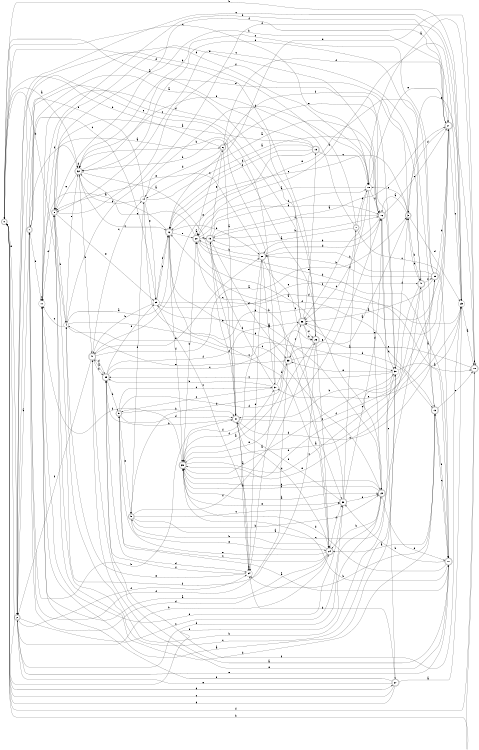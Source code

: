 digraph n34_10 {
__start0 [label="" shape="none"];

rankdir=LR;
size="8,5";

s0 [style="rounded,filled", color="black", fillcolor="white" shape="doublecircle", label="0"];
s1 [style="rounded,filled", color="black", fillcolor="white" shape="doublecircle", label="1"];
s2 [style="rounded,filled", color="black", fillcolor="white" shape="doublecircle", label="2"];
s3 [style="rounded,filled", color="black", fillcolor="white" shape="doublecircle", label="3"];
s4 [style="filled", color="black", fillcolor="white" shape="circle", label="4"];
s5 [style="rounded,filled", color="black", fillcolor="white" shape="doublecircle", label="5"];
s6 [style="rounded,filled", color="black", fillcolor="white" shape="doublecircle", label="6"];
s7 [style="rounded,filled", color="black", fillcolor="white" shape="doublecircle", label="7"];
s8 [style="rounded,filled", color="black", fillcolor="white" shape="doublecircle", label="8"];
s9 [style="rounded,filled", color="black", fillcolor="white" shape="doublecircle", label="9"];
s10 [style="rounded,filled", color="black", fillcolor="white" shape="doublecircle", label="10"];
s11 [style="filled", color="black", fillcolor="white" shape="circle", label="11"];
s12 [style="rounded,filled", color="black", fillcolor="white" shape="doublecircle", label="12"];
s13 [style="rounded,filled", color="black", fillcolor="white" shape="doublecircle", label="13"];
s14 [style="filled", color="black", fillcolor="white" shape="circle", label="14"];
s15 [style="rounded,filled", color="black", fillcolor="white" shape="doublecircle", label="15"];
s16 [style="rounded,filled", color="black", fillcolor="white" shape="doublecircle", label="16"];
s17 [style="rounded,filled", color="black", fillcolor="white" shape="doublecircle", label="17"];
s18 [style="filled", color="black", fillcolor="white" shape="circle", label="18"];
s19 [style="rounded,filled", color="black", fillcolor="white" shape="doublecircle", label="19"];
s20 [style="rounded,filled", color="black", fillcolor="white" shape="doublecircle", label="20"];
s21 [style="rounded,filled", color="black", fillcolor="white" shape="doublecircle", label="21"];
s22 [style="rounded,filled", color="black", fillcolor="white" shape="doublecircle", label="22"];
s23 [style="filled", color="black", fillcolor="white" shape="circle", label="23"];
s24 [style="rounded,filled", color="black", fillcolor="white" shape="doublecircle", label="24"];
s25 [style="rounded,filled", color="black", fillcolor="white" shape="doublecircle", label="25"];
s26 [style="rounded,filled", color="black", fillcolor="white" shape="doublecircle", label="26"];
s27 [style="rounded,filled", color="black", fillcolor="white" shape="doublecircle", label="27"];
s28 [style="rounded,filled", color="black", fillcolor="white" shape="doublecircle", label="28"];
s29 [style="filled", color="black", fillcolor="white" shape="circle", label="29"];
s30 [style="filled", color="black", fillcolor="white" shape="circle", label="30"];
s31 [style="rounded,filled", color="black", fillcolor="white" shape="doublecircle", label="31"];
s32 [style="rounded,filled", color="black", fillcolor="white" shape="doublecircle", label="32"];
s33 [style="rounded,filled", color="black", fillcolor="white" shape="doublecircle", label="33"];
s34 [style="filled", color="black", fillcolor="white" shape="circle", label="34"];
s35 [style="rounded,filled", color="black", fillcolor="white" shape="doublecircle", label="35"];
s36 [style="rounded,filled", color="black", fillcolor="white" shape="doublecircle", label="36"];
s37 [style="filled", color="black", fillcolor="white" shape="circle", label="37"];
s38 [style="rounded,filled", color="black", fillcolor="white" shape="doublecircle", label="38"];
s39 [style="rounded,filled", color="black", fillcolor="white" shape="doublecircle", label="39"];
s40 [style="rounded,filled", color="black", fillcolor="white" shape="doublecircle", label="40"];
s41 [style="rounded,filled", color="black", fillcolor="white" shape="doublecircle", label="41"];
s0 -> s32 [label="a"];
s0 -> s23 [label="b"];
s0 -> s18 [label="c"];
s0 -> s27 [label="d"];
s0 -> s2 [label="e"];
s0 -> s10 [label="f"];
s1 -> s15 [label="a"];
s1 -> s2 [label="b"];
s1 -> s17 [label="c"];
s1 -> s18 [label="d"];
s1 -> s33 [label="e"];
s1 -> s32 [label="f"];
s2 -> s7 [label="a"];
s2 -> s24 [label="b"];
s2 -> s38 [label="c"];
s2 -> s22 [label="d"];
s2 -> s17 [label="e"];
s2 -> s34 [label="f"];
s3 -> s16 [label="a"];
s3 -> s40 [label="b"];
s3 -> s12 [label="c"];
s3 -> s23 [label="d"];
s3 -> s18 [label="e"];
s3 -> s6 [label="f"];
s4 -> s12 [label="a"];
s4 -> s0 [label="b"];
s4 -> s11 [label="c"];
s4 -> s21 [label="d"];
s4 -> s32 [label="e"];
s4 -> s30 [label="f"];
s5 -> s40 [label="a"];
s5 -> s22 [label="b"];
s5 -> s38 [label="c"];
s5 -> s14 [label="d"];
s5 -> s24 [label="e"];
s5 -> s26 [label="f"];
s6 -> s31 [label="a"];
s6 -> s0 [label="b"];
s6 -> s20 [label="c"];
s6 -> s14 [label="d"];
s6 -> s30 [label="e"];
s6 -> s21 [label="f"];
s7 -> s26 [label="a"];
s7 -> s31 [label="b"];
s7 -> s29 [label="c"];
s7 -> s18 [label="d"];
s7 -> s11 [label="e"];
s7 -> s32 [label="f"];
s8 -> s6 [label="a"];
s8 -> s4 [label="b"];
s8 -> s30 [label="c"];
s8 -> s13 [label="d"];
s8 -> s29 [label="e"];
s8 -> s40 [label="f"];
s9 -> s17 [label="a"];
s9 -> s31 [label="b"];
s9 -> s37 [label="c"];
s9 -> s31 [label="d"];
s9 -> s5 [label="e"];
s9 -> s16 [label="f"];
s10 -> s18 [label="a"];
s10 -> s0 [label="b"];
s10 -> s36 [label="c"];
s10 -> s12 [label="d"];
s10 -> s3 [label="e"];
s10 -> s10 [label="f"];
s11 -> s30 [label="a"];
s11 -> s21 [label="b"];
s11 -> s11 [label="c"];
s11 -> s8 [label="d"];
s11 -> s16 [label="e"];
s11 -> s39 [label="f"];
s12 -> s11 [label="a"];
s12 -> s28 [label="b"];
s12 -> s24 [label="c"];
s12 -> s38 [label="d"];
s12 -> s20 [label="e"];
s12 -> s39 [label="f"];
s13 -> s24 [label="a"];
s13 -> s34 [label="b"];
s13 -> s17 [label="c"];
s13 -> s32 [label="d"];
s13 -> s10 [label="e"];
s13 -> s12 [label="f"];
s14 -> s16 [label="a"];
s14 -> s32 [label="b"];
s14 -> s22 [label="c"];
s14 -> s18 [label="d"];
s14 -> s29 [label="e"];
s14 -> s2 [label="f"];
s15 -> s21 [label="a"];
s15 -> s16 [label="b"];
s15 -> s31 [label="c"];
s15 -> s33 [label="d"];
s15 -> s6 [label="e"];
s15 -> s18 [label="f"];
s16 -> s14 [label="a"];
s16 -> s28 [label="b"];
s16 -> s27 [label="c"];
s16 -> s30 [label="d"];
s16 -> s21 [label="e"];
s16 -> s15 [label="f"];
s17 -> s41 [label="a"];
s17 -> s38 [label="b"];
s17 -> s39 [label="c"];
s17 -> s39 [label="d"];
s17 -> s41 [label="e"];
s17 -> s13 [label="f"];
s18 -> s20 [label="a"];
s18 -> s36 [label="b"];
s18 -> s36 [label="c"];
s18 -> s22 [label="d"];
s18 -> s21 [label="e"];
s18 -> s16 [label="f"];
s19 -> s8 [label="a"];
s19 -> s12 [label="b"];
s19 -> s18 [label="c"];
s19 -> s11 [label="d"];
s19 -> s41 [label="e"];
s19 -> s12 [label="f"];
s20 -> s20 [label="a"];
s20 -> s17 [label="b"];
s20 -> s15 [label="c"];
s20 -> s16 [label="d"];
s20 -> s32 [label="e"];
s20 -> s17 [label="f"];
s21 -> s39 [label="a"];
s21 -> s8 [label="b"];
s21 -> s23 [label="c"];
s21 -> s3 [label="d"];
s21 -> s36 [label="e"];
s21 -> s8 [label="f"];
s22 -> s20 [label="a"];
s22 -> s24 [label="b"];
s22 -> s39 [label="c"];
s22 -> s17 [label="d"];
s22 -> s0 [label="e"];
s22 -> s39 [label="f"];
s23 -> s10 [label="a"];
s23 -> s20 [label="b"];
s23 -> s2 [label="c"];
s23 -> s4 [label="d"];
s23 -> s37 [label="e"];
s23 -> s35 [label="f"];
s24 -> s11 [label="a"];
s24 -> s5 [label="b"];
s24 -> s9 [label="c"];
s24 -> s7 [label="d"];
s24 -> s9 [label="e"];
s24 -> s38 [label="f"];
s25 -> s36 [label="a"];
s25 -> s28 [label="b"];
s25 -> s32 [label="c"];
s25 -> s21 [label="d"];
s25 -> s12 [label="e"];
s25 -> s28 [label="f"];
s26 -> s3 [label="a"];
s26 -> s32 [label="b"];
s26 -> s24 [label="c"];
s26 -> s0 [label="d"];
s26 -> s39 [label="e"];
s26 -> s8 [label="f"];
s27 -> s23 [label="a"];
s27 -> s34 [label="b"];
s27 -> s0 [label="c"];
s27 -> s0 [label="d"];
s27 -> s2 [label="e"];
s27 -> s11 [label="f"];
s28 -> s37 [label="a"];
s28 -> s20 [label="b"];
s28 -> s24 [label="c"];
s28 -> s16 [label="d"];
s28 -> s8 [label="e"];
s28 -> s39 [label="f"];
s29 -> s22 [label="a"];
s29 -> s41 [label="b"];
s29 -> s12 [label="c"];
s29 -> s23 [label="d"];
s29 -> s40 [label="e"];
s29 -> s12 [label="f"];
s30 -> s10 [label="a"];
s30 -> s4 [label="b"];
s30 -> s35 [label="c"];
s30 -> s39 [label="d"];
s30 -> s33 [label="e"];
s30 -> s3 [label="f"];
s31 -> s34 [label="a"];
s31 -> s35 [label="b"];
s31 -> s23 [label="c"];
s31 -> s24 [label="d"];
s31 -> s15 [label="e"];
s31 -> s25 [label="f"];
s32 -> s31 [label="a"];
s32 -> s41 [label="b"];
s32 -> s12 [label="c"];
s32 -> s30 [label="d"];
s32 -> s8 [label="e"];
s32 -> s32 [label="f"];
s33 -> s39 [label="a"];
s33 -> s32 [label="b"];
s33 -> s36 [label="c"];
s33 -> s13 [label="d"];
s33 -> s4 [label="e"];
s33 -> s7 [label="f"];
s34 -> s31 [label="a"];
s34 -> s34 [label="b"];
s34 -> s29 [label="c"];
s34 -> s28 [label="d"];
s34 -> s4 [label="e"];
s34 -> s35 [label="f"];
s35 -> s41 [label="a"];
s35 -> s9 [label="b"];
s35 -> s26 [label="c"];
s35 -> s34 [label="d"];
s35 -> s29 [label="e"];
s35 -> s36 [label="f"];
s36 -> s0 [label="a"];
s36 -> s26 [label="b"];
s36 -> s7 [label="c"];
s36 -> s5 [label="d"];
s36 -> s19 [label="e"];
s36 -> s26 [label="f"];
s37 -> s34 [label="a"];
s37 -> s35 [label="b"];
s37 -> s9 [label="c"];
s37 -> s33 [label="d"];
s37 -> s2 [label="e"];
s37 -> s15 [label="f"];
s38 -> s1 [label="a"];
s38 -> s20 [label="b"];
s38 -> s16 [label="c"];
s38 -> s11 [label="d"];
s38 -> s22 [label="e"];
s38 -> s31 [label="f"];
s39 -> s22 [label="a"];
s39 -> s20 [label="b"];
s39 -> s25 [label="c"];
s39 -> s30 [label="d"];
s39 -> s38 [label="e"];
s39 -> s37 [label="f"];
s40 -> s13 [label="a"];
s40 -> s31 [label="b"];
s40 -> s8 [label="c"];
s40 -> s3 [label="d"];
s40 -> s39 [label="e"];
s40 -> s25 [label="f"];
s41 -> s3 [label="a"];
s41 -> s35 [label="b"];
s41 -> s14 [label="c"];
s41 -> s35 [label="d"];
s41 -> s28 [label="e"];
s41 -> s2 [label="f"];

}